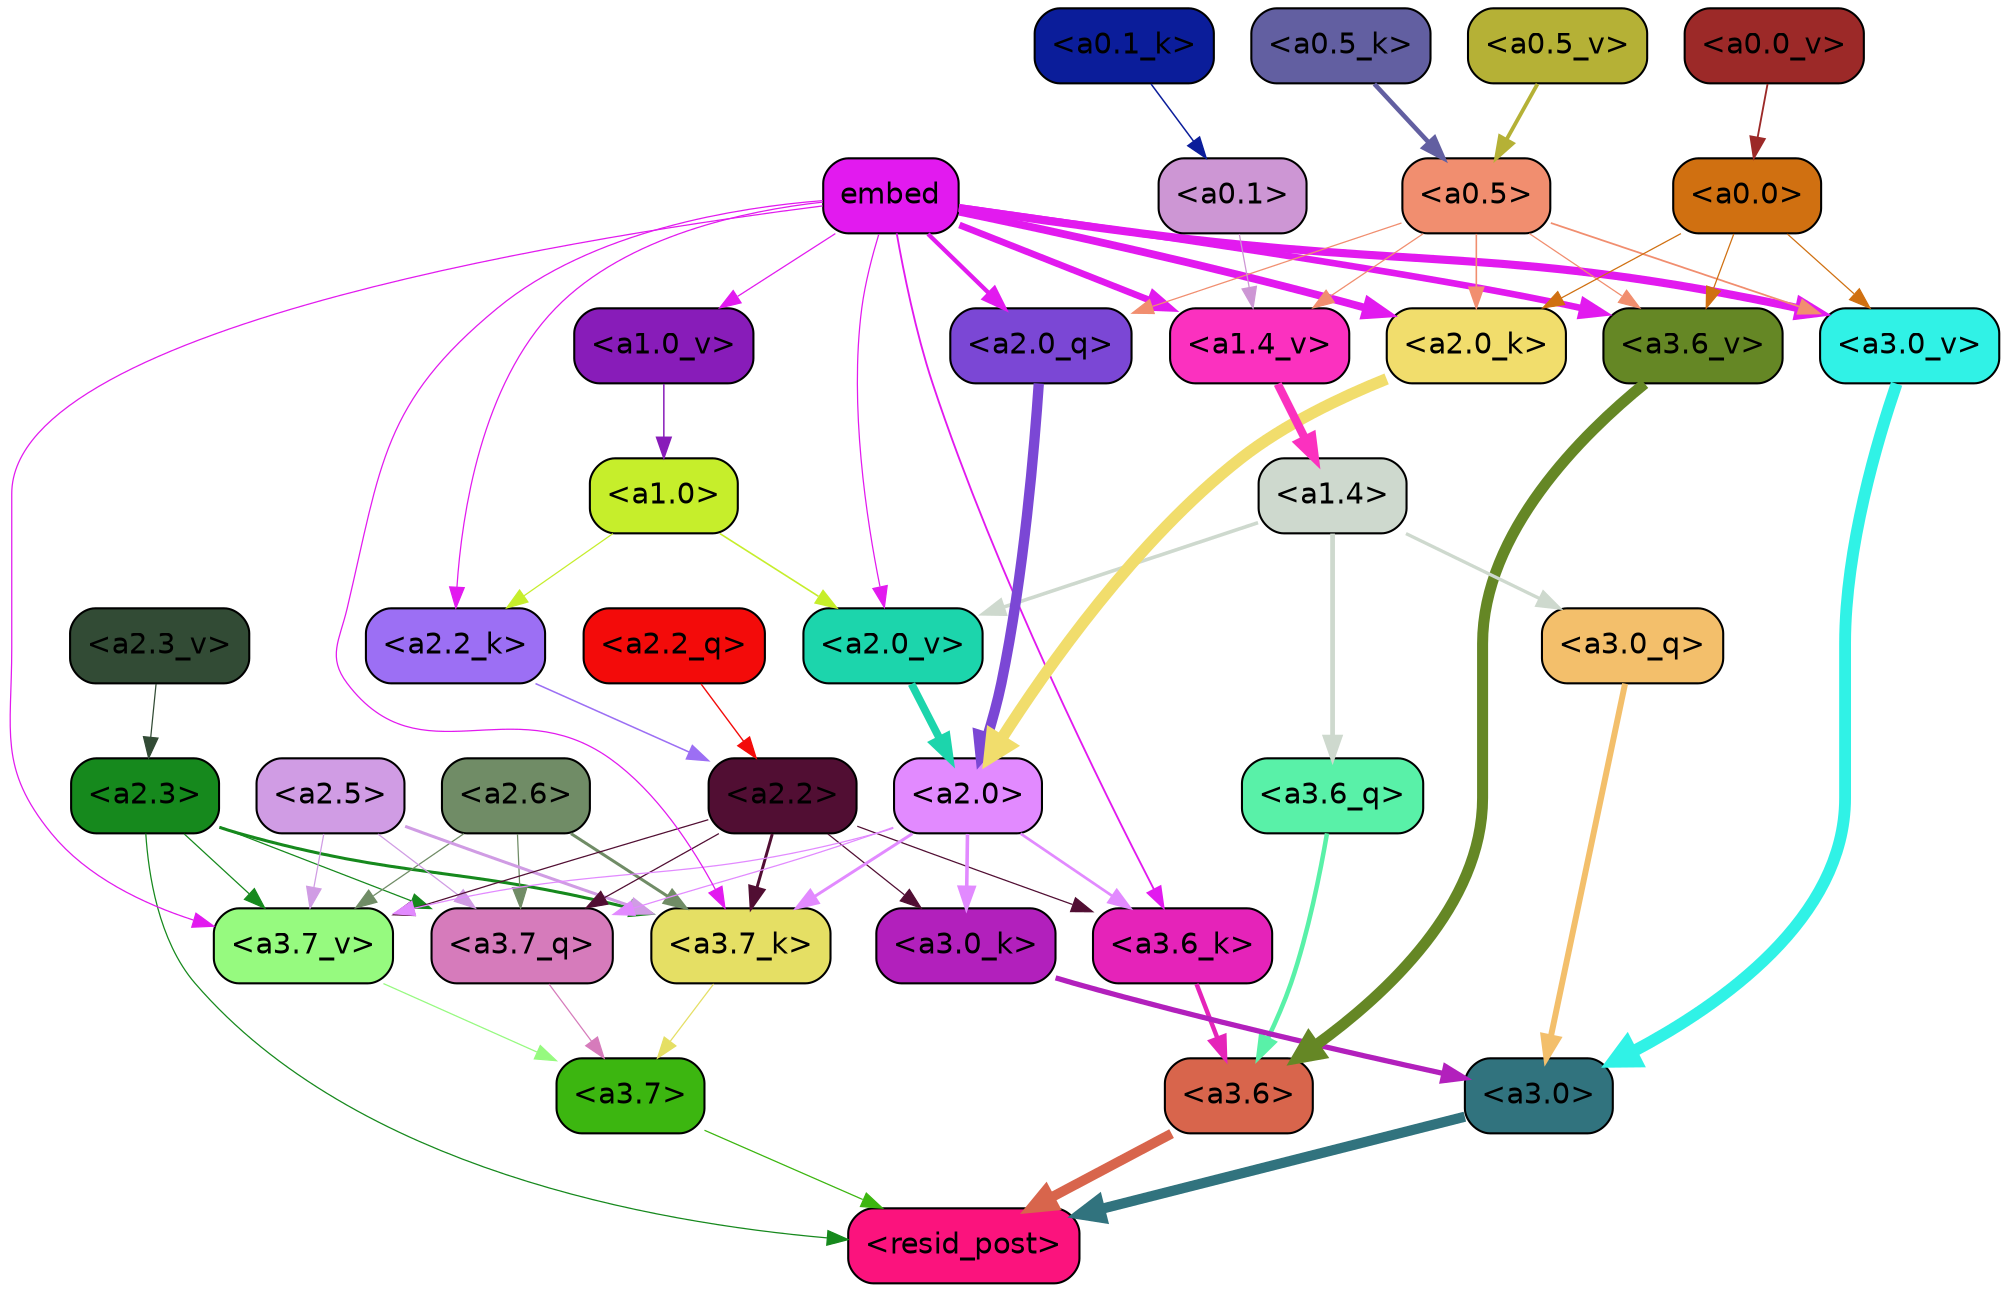 strict digraph "" {
	graph [bgcolor=transparent,
		layout=dot,
		overlap=false,
		splines=true
	];
	"<a3.7>"	[color=black,
		fillcolor="#3cb610",
		fontname=Helvetica,
		shape=box,
		style="filled, rounded"];
	"<resid_post>"	[color=black,
		fillcolor="#fb137d",
		fontname=Helvetica,
		shape=box,
		style="filled, rounded"];
	"<a3.7>" -> "<resid_post>"	[color="#3cb610",
		penwidth=0.6];
	"<a3.6>"	[color=black,
		fillcolor="#d8654c",
		fontname=Helvetica,
		shape=box,
		style="filled, rounded"];
	"<a3.6>" -> "<resid_post>"	[color="#d8654c",
		penwidth=4.746312499046326];
	"<a3.0>"	[color=black,
		fillcolor="#31737e",
		fontname=Helvetica,
		shape=box,
		style="filled, rounded"];
	"<a3.0>" -> "<resid_post>"	[color="#31737e",
		penwidth=4.896343111991882];
	"<a2.3>"	[color=black,
		fillcolor="#16891d",
		fontname=Helvetica,
		shape=box,
		style="filled, rounded"];
	"<a2.3>" -> "<resid_post>"	[color="#16891d",
		penwidth=0.6];
	"<a3.7_q>"	[color=black,
		fillcolor="#d67bbb",
		fontname=Helvetica,
		shape=box,
		style="filled, rounded"];
	"<a2.3>" -> "<a3.7_q>"	[color="#16891d",
		penwidth=0.6];
	"<a3.7_k>"	[color=black,
		fillcolor="#e5df64",
		fontname=Helvetica,
		shape=box,
		style="filled, rounded"];
	"<a2.3>" -> "<a3.7_k>"	[color="#16891d",
		penwidth=1.467104621231556];
	"<a3.7_v>"	[color=black,
		fillcolor="#96fa7f",
		fontname=Helvetica,
		shape=box,
		style="filled, rounded"];
	"<a2.3>" -> "<a3.7_v>"	[color="#16891d",
		penwidth=0.6];
	"<a3.7_q>" -> "<a3.7>"	[color="#d67bbb",
		penwidth=0.6];
	"<a3.6_q>"	[color=black,
		fillcolor="#59f1a8",
		fontname=Helvetica,
		shape=box,
		style="filled, rounded"];
	"<a3.6_q>" -> "<a3.6>"	[color="#59f1a8",
		penwidth=2.160832464694977];
	"<a3.0_q>"	[color=black,
		fillcolor="#f3bf6b",
		fontname=Helvetica,
		shape=box,
		style="filled, rounded"];
	"<a3.0_q>" -> "<a3.0>"	[color="#f3bf6b",
		penwidth=2.870753765106201];
	"<a3.7_k>" -> "<a3.7>"	[color="#e5df64",
		penwidth=0.6];
	"<a3.6_k>"	[color=black,
		fillcolor="#e523b9",
		fontname=Helvetica,
		shape=box,
		style="filled, rounded"];
	"<a3.6_k>" -> "<a3.6>"	[color="#e523b9",
		penwidth=2.13908451795578];
	"<a3.0_k>"	[color=black,
		fillcolor="#b220bc",
		fontname=Helvetica,
		shape=box,
		style="filled, rounded"];
	"<a3.0_k>" -> "<a3.0>"	[color="#b220bc",
		penwidth=2.520303964614868];
	"<a3.7_v>" -> "<a3.7>"	[color="#96fa7f",
		penwidth=0.6];
	"<a3.6_v>"	[color=black,
		fillcolor="#658725",
		fontname=Helvetica,
		shape=box,
		style="filled, rounded"];
	"<a3.6_v>" -> "<a3.6>"	[color="#658725",
		penwidth=5.297133803367615];
	"<a3.0_v>"	[color=black,
		fillcolor="#30f2e6",
		fontname=Helvetica,
		shape=box,
		style="filled, rounded"];
	"<a3.0_v>" -> "<a3.0>"	[color="#30f2e6",
		penwidth=5.680712580680847];
	"<a2.6>"	[color=black,
		fillcolor="#708c66",
		fontname=Helvetica,
		shape=box,
		style="filled, rounded"];
	"<a2.6>" -> "<a3.7_q>"	[color="#708c66",
		penwidth=0.6];
	"<a2.6>" -> "<a3.7_k>"	[color="#708c66",
		penwidth=1.4453159049153328];
	"<a2.6>" -> "<a3.7_v>"	[color="#708c66",
		penwidth=0.6];
	"<a2.5>"	[color=black,
		fillcolor="#d09ce4",
		fontname=Helvetica,
		shape=box,
		style="filled, rounded"];
	"<a2.5>" -> "<a3.7_q>"	[color="#d09ce4",
		penwidth=0.6];
	"<a2.5>" -> "<a3.7_k>"	[color="#d09ce4",
		penwidth=1.4526091292500496];
	"<a2.5>" -> "<a3.7_v>"	[color="#d09ce4",
		penwidth=0.6];
	"<a2.2>"	[color=black,
		fillcolor="#510e33",
		fontname=Helvetica,
		shape=box,
		style="filled, rounded"];
	"<a2.2>" -> "<a3.7_q>"	[color="#510e33",
		penwidth=0.6];
	"<a2.2>" -> "<a3.7_k>"	[color="#510e33",
		penwidth=1.4310357049107552];
	"<a2.2>" -> "<a3.6_k>"	[color="#510e33",
		penwidth=0.6];
	"<a2.2>" -> "<a3.0_k>"	[color="#510e33",
		penwidth=0.6];
	"<a2.2>" -> "<a3.7_v>"	[color="#510e33",
		penwidth=0.6];
	"<a2.0>"	[color=black,
		fillcolor="#e28aff",
		fontname=Helvetica,
		shape=box,
		style="filled, rounded"];
	"<a2.0>" -> "<a3.7_q>"	[color="#e28aff",
		penwidth=0.6];
	"<a2.0>" -> "<a3.7_k>"	[color="#e28aff",
		penwidth=1.4314699843525887];
	"<a2.0>" -> "<a3.6_k>"	[color="#e28aff",
		penwidth=1.2950235605239868];
	"<a2.0>" -> "<a3.0_k>"	[color="#e28aff",
		penwidth=1.712992787361145];
	"<a2.0>" -> "<a3.7_v>"	[color="#e28aff",
		penwidth=0.6];
	"<a1.4>"	[color=black,
		fillcolor="#ced9ce",
		fontname=Helvetica,
		shape=box,
		style="filled, rounded"];
	"<a1.4>" -> "<a3.6_q>"	[color="#ced9ce",
		penwidth=2.2719132900238037];
	"<a1.4>" -> "<a3.0_q>"	[color="#ced9ce",
		penwidth=1.5932877659797668];
	"<a2.0_v>"	[color=black,
		fillcolor="#1cd5ac",
		fontname=Helvetica,
		shape=box,
		style="filled, rounded"];
	"<a1.4>" -> "<a2.0_v>"	[color="#ced9ce",
		penwidth=1.7291951477527618];
	embed	[color=black,
		fillcolor="#e21aef",
		fontname=Helvetica,
		shape=box,
		style="filled, rounded"];
	embed -> "<a3.7_k>"	[color="#e21aef",
		penwidth=0.6];
	embed -> "<a3.6_k>"	[color="#e21aef",
		penwidth=0.891706109046936];
	embed -> "<a3.7_v>"	[color="#e21aef",
		penwidth=0.6];
	embed -> "<a3.6_v>"	[color="#e21aef",
		penwidth=3.1766927242279053];
	embed -> "<a3.0_v>"	[color="#e21aef",
		penwidth=3.9005755856633186];
	"<a2.0_q>"	[color=black,
		fillcolor="#7b47d5",
		fontname=Helvetica,
		shape=box,
		style="filled, rounded"];
	embed -> "<a2.0_q>"	[color="#e21aef",
		penwidth=2.0615941286087036];
	"<a2.2_k>"	[color=black,
		fillcolor="#9c6ff4",
		fontname=Helvetica,
		shape=box,
		style="filled, rounded"];
	embed -> "<a2.2_k>"	[color="#e21aef",
		penwidth=0.6];
	"<a2.0_k>"	[color=black,
		fillcolor="#f1dd6c",
		fontname=Helvetica,
		shape=box,
		style="filled, rounded"];
	embed -> "<a2.0_k>"	[color="#e21aef",
		penwidth=3.732139825820923];
	embed -> "<a2.0_v>"	[color="#e21aef",
		penwidth=0.6];
	"<a1.4_v>"	[color=black,
		fillcolor="#fb31bf",
		fontname=Helvetica,
		shape=box,
		style="filled, rounded"];
	embed -> "<a1.4_v>"	[color="#e21aef",
		penwidth=3.2134487628936768];
	"<a1.0_v>"	[color=black,
		fillcolor="#881cb9",
		fontname=Helvetica,
		shape=box,
		style="filled, rounded"];
	embed -> "<a1.0_v>"	[color="#e21aef",
		penwidth=0.6];
	"<a0.5>"	[color=black,
		fillcolor="#f18e6f",
		fontname=Helvetica,
		shape=box,
		style="filled, rounded"];
	"<a0.5>" -> "<a3.6_v>"	[color="#f18e6f",
		penwidth=0.6];
	"<a0.5>" -> "<a3.0_v>"	[color="#f18e6f",
		penwidth=0.8493617177009583];
	"<a0.5>" -> "<a2.0_q>"	[color="#f18e6f",
		penwidth=0.6];
	"<a0.5>" -> "<a2.0_k>"	[color="#f18e6f",
		penwidth=0.7637084722518921];
	"<a0.5>" -> "<a1.4_v>"	[color="#f18e6f",
		penwidth=0.6];
	"<a0.0>"	[color=black,
		fillcolor="#d07011",
		fontname=Helvetica,
		shape=box,
		style="filled, rounded"];
	"<a0.0>" -> "<a3.6_v>"	[color="#d07011",
		penwidth=0.6];
	"<a0.0>" -> "<a3.0_v>"	[color="#d07011",
		penwidth=0.6];
	"<a0.0>" -> "<a2.0_k>"	[color="#d07011",
		penwidth=0.6];
	"<a2.2_q>"	[color=black,
		fillcolor="#f30b0a",
		fontname=Helvetica,
		shape=box,
		style="filled, rounded"];
	"<a2.2_q>" -> "<a2.2>"	[color="#f30b0a",
		penwidth=0.6677633281797171];
	"<a2.0_q>" -> "<a2.0>"	[color="#7b47d5",
		penwidth=4.966194009408355];
	"<a2.2_k>" -> "<a2.2>"	[color="#9c6ff4",
		penwidth=0.7399393804371357];
	"<a2.0_k>" -> "<a2.0>"	[color="#f1dd6c",
		penwidth=5.5817058570683];
	"<a2.3_v>"	[color=black,
		fillcolor="#324b35",
		fontname=Helvetica,
		shape=box,
		style="filled, rounded"];
	"<a2.3_v>" -> "<a2.3>"	[color="#324b35",
		penwidth=0.6];
	"<a2.0_v>" -> "<a2.0>"	[color="#1cd5ac",
		penwidth=3.7102378383278847];
	"<a1.0>"	[color=black,
		fillcolor="#c6ee2b",
		fontname=Helvetica,
		shape=box,
		style="filled, rounded"];
	"<a1.0>" -> "<a2.2_k>"	[color="#c6ee2b",
		penwidth=0.6];
	"<a1.0>" -> "<a2.0_v>"	[color="#c6ee2b",
		penwidth=0.7823128998279572];
	"<a1.4_v>" -> "<a1.4>"	[color="#fb31bf",
		penwidth=4.028138041496277];
	"<a1.0_v>" -> "<a1.0>"	[color="#881cb9",
		penwidth=0.7187004089355469];
	"<a0.1>"	[color=black,
		fillcolor="#cd96d4",
		fontname=Helvetica,
		shape=box,
		style="filled, rounded"];
	"<a0.1>" -> "<a1.4_v>"	[color="#cd96d4",
		penwidth=0.6];
	"<a0.5_k>"	[color=black,
		fillcolor="#625fa1",
		fontname=Helvetica,
		shape=box,
		style="filled, rounded"];
	"<a0.5_k>" -> "<a0.5>"	[color="#625fa1",
		penwidth=2.2010657787323];
	"<a0.1_k>"	[color=black,
		fillcolor="#0b1d9a",
		fontname=Helvetica,
		shape=box,
		style="filled, rounded"];
	"<a0.1_k>" -> "<a0.1>"	[color="#0b1d9a",
		penwidth=0.7254314422607422];
	"<a0.5_v>"	[color=black,
		fillcolor="#b5b136",
		fontname=Helvetica,
		shape=box,
		style="filled, rounded"];
	"<a0.5_v>" -> "<a0.5>"	[color="#b5b136",
		penwidth=1.8365508317947388];
	"<a0.0_v>"	[color=black,
		fillcolor="#9c2928",
		fontname=Helvetica,
		shape=box,
		style="filled, rounded"];
	"<a0.0_v>" -> "<a0.0>"	[color="#9c2928",
		penwidth=0.8879287242889404];
}

